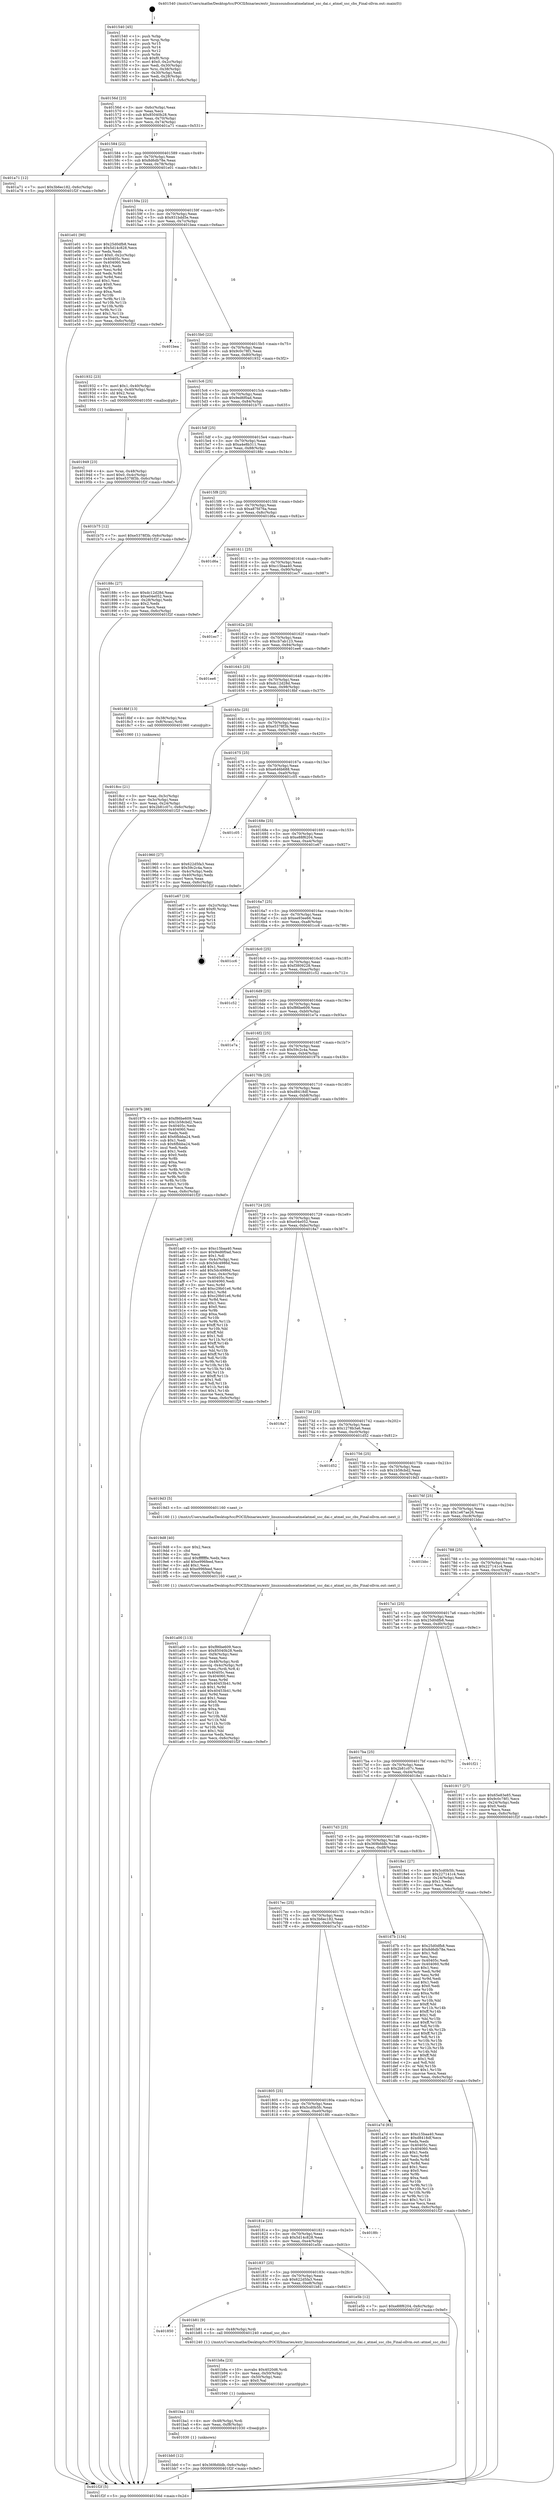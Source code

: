 digraph "0x401540" {
  label = "0x401540 (/mnt/c/Users/mathe/Desktop/tcc/POCII/binaries/extr_linuxsoundsocatmelatmel_ssc_dai.c_atmel_ssc_cbs_Final-ollvm.out::main(0))"
  labelloc = "t"
  node[shape=record]

  Entry [label="",width=0.3,height=0.3,shape=circle,fillcolor=black,style=filled]
  "0x40156d" [label="{
     0x40156d [23]\l
     | [instrs]\l
     &nbsp;&nbsp;0x40156d \<+3\>: mov -0x6c(%rbp),%eax\l
     &nbsp;&nbsp;0x401570 \<+2\>: mov %eax,%ecx\l
     &nbsp;&nbsp;0x401572 \<+6\>: sub $0x85040b28,%ecx\l
     &nbsp;&nbsp;0x401578 \<+3\>: mov %eax,-0x70(%rbp)\l
     &nbsp;&nbsp;0x40157b \<+3\>: mov %ecx,-0x74(%rbp)\l
     &nbsp;&nbsp;0x40157e \<+6\>: je 0000000000401a71 \<main+0x531\>\l
  }"]
  "0x401a71" [label="{
     0x401a71 [12]\l
     | [instrs]\l
     &nbsp;&nbsp;0x401a71 \<+7\>: movl $0x3b6ec182,-0x6c(%rbp)\l
     &nbsp;&nbsp;0x401a78 \<+5\>: jmp 0000000000401f2f \<main+0x9ef\>\l
  }"]
  "0x401584" [label="{
     0x401584 [22]\l
     | [instrs]\l
     &nbsp;&nbsp;0x401584 \<+5\>: jmp 0000000000401589 \<main+0x49\>\l
     &nbsp;&nbsp;0x401589 \<+3\>: mov -0x70(%rbp),%eax\l
     &nbsp;&nbsp;0x40158c \<+5\>: sub $0x8d6db78e,%eax\l
     &nbsp;&nbsp;0x401591 \<+3\>: mov %eax,-0x78(%rbp)\l
     &nbsp;&nbsp;0x401594 \<+6\>: je 0000000000401e01 \<main+0x8c1\>\l
  }"]
  Exit [label="",width=0.3,height=0.3,shape=circle,fillcolor=black,style=filled,peripheries=2]
  "0x401e01" [label="{
     0x401e01 [90]\l
     | [instrs]\l
     &nbsp;&nbsp;0x401e01 \<+5\>: mov $0x25d0dfb8,%eax\l
     &nbsp;&nbsp;0x401e06 \<+5\>: mov $0x5d14c828,%ecx\l
     &nbsp;&nbsp;0x401e0b \<+2\>: xor %edx,%edx\l
     &nbsp;&nbsp;0x401e0d \<+7\>: movl $0x0,-0x2c(%rbp)\l
     &nbsp;&nbsp;0x401e14 \<+7\>: mov 0x40405c,%esi\l
     &nbsp;&nbsp;0x401e1b \<+7\>: mov 0x404060,%edi\l
     &nbsp;&nbsp;0x401e22 \<+3\>: sub $0x1,%edx\l
     &nbsp;&nbsp;0x401e25 \<+3\>: mov %esi,%r8d\l
     &nbsp;&nbsp;0x401e28 \<+3\>: add %edx,%r8d\l
     &nbsp;&nbsp;0x401e2b \<+4\>: imul %r8d,%esi\l
     &nbsp;&nbsp;0x401e2f \<+3\>: and $0x1,%esi\l
     &nbsp;&nbsp;0x401e32 \<+3\>: cmp $0x0,%esi\l
     &nbsp;&nbsp;0x401e35 \<+4\>: sete %r9b\l
     &nbsp;&nbsp;0x401e39 \<+3\>: cmp $0xa,%edi\l
     &nbsp;&nbsp;0x401e3c \<+4\>: setl %r10b\l
     &nbsp;&nbsp;0x401e40 \<+3\>: mov %r9b,%r11b\l
     &nbsp;&nbsp;0x401e43 \<+3\>: and %r10b,%r11b\l
     &nbsp;&nbsp;0x401e46 \<+3\>: xor %r10b,%r9b\l
     &nbsp;&nbsp;0x401e49 \<+3\>: or %r9b,%r11b\l
     &nbsp;&nbsp;0x401e4c \<+4\>: test $0x1,%r11b\l
     &nbsp;&nbsp;0x401e50 \<+3\>: cmovne %ecx,%eax\l
     &nbsp;&nbsp;0x401e53 \<+3\>: mov %eax,-0x6c(%rbp)\l
     &nbsp;&nbsp;0x401e56 \<+5\>: jmp 0000000000401f2f \<main+0x9ef\>\l
  }"]
  "0x40159a" [label="{
     0x40159a [22]\l
     | [instrs]\l
     &nbsp;&nbsp;0x40159a \<+5\>: jmp 000000000040159f \<main+0x5f\>\l
     &nbsp;&nbsp;0x40159f \<+3\>: mov -0x70(%rbp),%eax\l
     &nbsp;&nbsp;0x4015a2 \<+5\>: sub $0x931bdd5e,%eax\l
     &nbsp;&nbsp;0x4015a7 \<+3\>: mov %eax,-0x7c(%rbp)\l
     &nbsp;&nbsp;0x4015aa \<+6\>: je 0000000000401bea \<main+0x6aa\>\l
  }"]
  "0x401bb0" [label="{
     0x401bb0 [12]\l
     | [instrs]\l
     &nbsp;&nbsp;0x401bb0 \<+7\>: movl $0x369bfddb,-0x6c(%rbp)\l
     &nbsp;&nbsp;0x401bb7 \<+5\>: jmp 0000000000401f2f \<main+0x9ef\>\l
  }"]
  "0x401bea" [label="{
     0x401bea\l
  }", style=dashed]
  "0x4015b0" [label="{
     0x4015b0 [22]\l
     | [instrs]\l
     &nbsp;&nbsp;0x4015b0 \<+5\>: jmp 00000000004015b5 \<main+0x75\>\l
     &nbsp;&nbsp;0x4015b5 \<+3\>: mov -0x70(%rbp),%eax\l
     &nbsp;&nbsp;0x4015b8 \<+5\>: sub $0x9c0c78f1,%eax\l
     &nbsp;&nbsp;0x4015bd \<+3\>: mov %eax,-0x80(%rbp)\l
     &nbsp;&nbsp;0x4015c0 \<+6\>: je 0000000000401932 \<main+0x3f2\>\l
  }"]
  "0x401ba1" [label="{
     0x401ba1 [15]\l
     | [instrs]\l
     &nbsp;&nbsp;0x401ba1 \<+4\>: mov -0x48(%rbp),%rdi\l
     &nbsp;&nbsp;0x401ba5 \<+6\>: mov %eax,-0xf8(%rbp)\l
     &nbsp;&nbsp;0x401bab \<+5\>: call 0000000000401030 \<free@plt\>\l
     | [calls]\l
     &nbsp;&nbsp;0x401030 \{1\} (unknown)\l
  }"]
  "0x401932" [label="{
     0x401932 [23]\l
     | [instrs]\l
     &nbsp;&nbsp;0x401932 \<+7\>: movl $0x1,-0x40(%rbp)\l
     &nbsp;&nbsp;0x401939 \<+4\>: movslq -0x40(%rbp),%rax\l
     &nbsp;&nbsp;0x40193d \<+4\>: shl $0x2,%rax\l
     &nbsp;&nbsp;0x401941 \<+3\>: mov %rax,%rdi\l
     &nbsp;&nbsp;0x401944 \<+5\>: call 0000000000401050 \<malloc@plt\>\l
     | [calls]\l
     &nbsp;&nbsp;0x401050 \{1\} (unknown)\l
  }"]
  "0x4015c6" [label="{
     0x4015c6 [25]\l
     | [instrs]\l
     &nbsp;&nbsp;0x4015c6 \<+5\>: jmp 00000000004015cb \<main+0x8b\>\l
     &nbsp;&nbsp;0x4015cb \<+3\>: mov -0x70(%rbp),%eax\l
     &nbsp;&nbsp;0x4015ce \<+5\>: sub $0x9ed6f0ad,%eax\l
     &nbsp;&nbsp;0x4015d3 \<+6\>: mov %eax,-0x84(%rbp)\l
     &nbsp;&nbsp;0x4015d9 \<+6\>: je 0000000000401b75 \<main+0x635\>\l
  }"]
  "0x401b8a" [label="{
     0x401b8a [23]\l
     | [instrs]\l
     &nbsp;&nbsp;0x401b8a \<+10\>: movabs $0x4020d6,%rdi\l
     &nbsp;&nbsp;0x401b94 \<+3\>: mov %eax,-0x50(%rbp)\l
     &nbsp;&nbsp;0x401b97 \<+3\>: mov -0x50(%rbp),%esi\l
     &nbsp;&nbsp;0x401b9a \<+2\>: mov $0x0,%al\l
     &nbsp;&nbsp;0x401b9c \<+5\>: call 0000000000401040 \<printf@plt\>\l
     | [calls]\l
     &nbsp;&nbsp;0x401040 \{1\} (unknown)\l
  }"]
  "0x401b75" [label="{
     0x401b75 [12]\l
     | [instrs]\l
     &nbsp;&nbsp;0x401b75 \<+7\>: movl $0xe5378f3b,-0x6c(%rbp)\l
     &nbsp;&nbsp;0x401b7c \<+5\>: jmp 0000000000401f2f \<main+0x9ef\>\l
  }"]
  "0x4015df" [label="{
     0x4015df [25]\l
     | [instrs]\l
     &nbsp;&nbsp;0x4015df \<+5\>: jmp 00000000004015e4 \<main+0xa4\>\l
     &nbsp;&nbsp;0x4015e4 \<+3\>: mov -0x70(%rbp),%eax\l
     &nbsp;&nbsp;0x4015e7 \<+5\>: sub $0xa4e8b311,%eax\l
     &nbsp;&nbsp;0x4015ec \<+6\>: mov %eax,-0x88(%rbp)\l
     &nbsp;&nbsp;0x4015f2 \<+6\>: je 000000000040188c \<main+0x34c\>\l
  }"]
  "0x401850" [label="{
     0x401850\l
  }", style=dashed]
  "0x40188c" [label="{
     0x40188c [27]\l
     | [instrs]\l
     &nbsp;&nbsp;0x40188c \<+5\>: mov $0xdc12d28d,%eax\l
     &nbsp;&nbsp;0x401891 \<+5\>: mov $0xe04e052,%ecx\l
     &nbsp;&nbsp;0x401896 \<+3\>: mov -0x28(%rbp),%edx\l
     &nbsp;&nbsp;0x401899 \<+3\>: cmp $0x2,%edx\l
     &nbsp;&nbsp;0x40189c \<+3\>: cmovne %ecx,%eax\l
     &nbsp;&nbsp;0x40189f \<+3\>: mov %eax,-0x6c(%rbp)\l
     &nbsp;&nbsp;0x4018a2 \<+5\>: jmp 0000000000401f2f \<main+0x9ef\>\l
  }"]
  "0x4015f8" [label="{
     0x4015f8 [25]\l
     | [instrs]\l
     &nbsp;&nbsp;0x4015f8 \<+5\>: jmp 00000000004015fd \<main+0xbd\>\l
     &nbsp;&nbsp;0x4015fd \<+3\>: mov -0x70(%rbp),%eax\l
     &nbsp;&nbsp;0x401600 \<+5\>: sub $0xa87fd76a,%eax\l
     &nbsp;&nbsp;0x401605 \<+6\>: mov %eax,-0x8c(%rbp)\l
     &nbsp;&nbsp;0x40160b \<+6\>: je 0000000000401d6a \<main+0x82a\>\l
  }"]
  "0x401f2f" [label="{
     0x401f2f [5]\l
     | [instrs]\l
     &nbsp;&nbsp;0x401f2f \<+5\>: jmp 000000000040156d \<main+0x2d\>\l
  }"]
  "0x401540" [label="{
     0x401540 [45]\l
     | [instrs]\l
     &nbsp;&nbsp;0x401540 \<+1\>: push %rbp\l
     &nbsp;&nbsp;0x401541 \<+3\>: mov %rsp,%rbp\l
     &nbsp;&nbsp;0x401544 \<+2\>: push %r15\l
     &nbsp;&nbsp;0x401546 \<+2\>: push %r14\l
     &nbsp;&nbsp;0x401548 \<+2\>: push %r12\l
     &nbsp;&nbsp;0x40154a \<+1\>: push %rbx\l
     &nbsp;&nbsp;0x40154b \<+7\>: sub $0xf0,%rsp\l
     &nbsp;&nbsp;0x401552 \<+7\>: movl $0x0,-0x2c(%rbp)\l
     &nbsp;&nbsp;0x401559 \<+3\>: mov %edi,-0x30(%rbp)\l
     &nbsp;&nbsp;0x40155c \<+4\>: mov %rsi,-0x38(%rbp)\l
     &nbsp;&nbsp;0x401560 \<+3\>: mov -0x30(%rbp),%edi\l
     &nbsp;&nbsp;0x401563 \<+3\>: mov %edi,-0x28(%rbp)\l
     &nbsp;&nbsp;0x401566 \<+7\>: movl $0xa4e8b311,-0x6c(%rbp)\l
  }"]
  "0x401b81" [label="{
     0x401b81 [9]\l
     | [instrs]\l
     &nbsp;&nbsp;0x401b81 \<+4\>: mov -0x48(%rbp),%rdi\l
     &nbsp;&nbsp;0x401b85 \<+5\>: call 0000000000401240 \<atmel_ssc_cbs\>\l
     | [calls]\l
     &nbsp;&nbsp;0x401240 \{1\} (/mnt/c/Users/mathe/Desktop/tcc/POCII/binaries/extr_linuxsoundsocatmelatmel_ssc_dai.c_atmel_ssc_cbs_Final-ollvm.out::atmel_ssc_cbs)\l
  }"]
  "0x401d6a" [label="{
     0x401d6a\l
  }", style=dashed]
  "0x401611" [label="{
     0x401611 [25]\l
     | [instrs]\l
     &nbsp;&nbsp;0x401611 \<+5\>: jmp 0000000000401616 \<main+0xd6\>\l
     &nbsp;&nbsp;0x401616 \<+3\>: mov -0x70(%rbp),%eax\l
     &nbsp;&nbsp;0x401619 \<+5\>: sub $0xc15baa40,%eax\l
     &nbsp;&nbsp;0x40161e \<+6\>: mov %eax,-0x90(%rbp)\l
     &nbsp;&nbsp;0x401624 \<+6\>: je 0000000000401ec7 \<main+0x987\>\l
  }"]
  "0x401837" [label="{
     0x401837 [25]\l
     | [instrs]\l
     &nbsp;&nbsp;0x401837 \<+5\>: jmp 000000000040183c \<main+0x2fc\>\l
     &nbsp;&nbsp;0x40183c \<+3\>: mov -0x70(%rbp),%eax\l
     &nbsp;&nbsp;0x40183f \<+5\>: sub $0x622d5fa3,%eax\l
     &nbsp;&nbsp;0x401844 \<+6\>: mov %eax,-0xe8(%rbp)\l
     &nbsp;&nbsp;0x40184a \<+6\>: je 0000000000401b81 \<main+0x641\>\l
  }"]
  "0x401ec7" [label="{
     0x401ec7\l
  }", style=dashed]
  "0x40162a" [label="{
     0x40162a [25]\l
     | [instrs]\l
     &nbsp;&nbsp;0x40162a \<+5\>: jmp 000000000040162f \<main+0xef\>\l
     &nbsp;&nbsp;0x40162f \<+3\>: mov -0x70(%rbp),%eax\l
     &nbsp;&nbsp;0x401632 \<+5\>: sub $0xcb7ab123,%eax\l
     &nbsp;&nbsp;0x401637 \<+6\>: mov %eax,-0x94(%rbp)\l
     &nbsp;&nbsp;0x40163d \<+6\>: je 0000000000401ee6 \<main+0x9a6\>\l
  }"]
  "0x401e5b" [label="{
     0x401e5b [12]\l
     | [instrs]\l
     &nbsp;&nbsp;0x401e5b \<+7\>: movl $0xe88f6204,-0x6c(%rbp)\l
     &nbsp;&nbsp;0x401e62 \<+5\>: jmp 0000000000401f2f \<main+0x9ef\>\l
  }"]
  "0x401ee6" [label="{
     0x401ee6\l
  }", style=dashed]
  "0x401643" [label="{
     0x401643 [25]\l
     | [instrs]\l
     &nbsp;&nbsp;0x401643 \<+5\>: jmp 0000000000401648 \<main+0x108\>\l
     &nbsp;&nbsp;0x401648 \<+3\>: mov -0x70(%rbp),%eax\l
     &nbsp;&nbsp;0x40164b \<+5\>: sub $0xdc12d28d,%eax\l
     &nbsp;&nbsp;0x401650 \<+6\>: mov %eax,-0x98(%rbp)\l
     &nbsp;&nbsp;0x401656 \<+6\>: je 00000000004018bf \<main+0x37f\>\l
  }"]
  "0x40181e" [label="{
     0x40181e [25]\l
     | [instrs]\l
     &nbsp;&nbsp;0x40181e \<+5\>: jmp 0000000000401823 \<main+0x2e3\>\l
     &nbsp;&nbsp;0x401823 \<+3\>: mov -0x70(%rbp),%eax\l
     &nbsp;&nbsp;0x401826 \<+5\>: sub $0x5d14c828,%eax\l
     &nbsp;&nbsp;0x40182b \<+6\>: mov %eax,-0xe4(%rbp)\l
     &nbsp;&nbsp;0x401831 \<+6\>: je 0000000000401e5b \<main+0x91b\>\l
  }"]
  "0x4018bf" [label="{
     0x4018bf [13]\l
     | [instrs]\l
     &nbsp;&nbsp;0x4018bf \<+4\>: mov -0x38(%rbp),%rax\l
     &nbsp;&nbsp;0x4018c3 \<+4\>: mov 0x8(%rax),%rdi\l
     &nbsp;&nbsp;0x4018c7 \<+5\>: call 0000000000401060 \<atoi@plt\>\l
     | [calls]\l
     &nbsp;&nbsp;0x401060 \{1\} (unknown)\l
  }"]
  "0x40165c" [label="{
     0x40165c [25]\l
     | [instrs]\l
     &nbsp;&nbsp;0x40165c \<+5\>: jmp 0000000000401661 \<main+0x121\>\l
     &nbsp;&nbsp;0x401661 \<+3\>: mov -0x70(%rbp),%eax\l
     &nbsp;&nbsp;0x401664 \<+5\>: sub $0xe5378f3b,%eax\l
     &nbsp;&nbsp;0x401669 \<+6\>: mov %eax,-0x9c(%rbp)\l
     &nbsp;&nbsp;0x40166f \<+6\>: je 0000000000401960 \<main+0x420\>\l
  }"]
  "0x4018cc" [label="{
     0x4018cc [21]\l
     | [instrs]\l
     &nbsp;&nbsp;0x4018cc \<+3\>: mov %eax,-0x3c(%rbp)\l
     &nbsp;&nbsp;0x4018cf \<+3\>: mov -0x3c(%rbp),%eax\l
     &nbsp;&nbsp;0x4018d2 \<+3\>: mov %eax,-0x24(%rbp)\l
     &nbsp;&nbsp;0x4018d5 \<+7\>: movl $0x2b81c07c,-0x6c(%rbp)\l
     &nbsp;&nbsp;0x4018dc \<+5\>: jmp 0000000000401f2f \<main+0x9ef\>\l
  }"]
  "0x4018fc" [label="{
     0x4018fc\l
  }", style=dashed]
  "0x401960" [label="{
     0x401960 [27]\l
     | [instrs]\l
     &nbsp;&nbsp;0x401960 \<+5\>: mov $0x622d5fa3,%eax\l
     &nbsp;&nbsp;0x401965 \<+5\>: mov $0x59c2c4a,%ecx\l
     &nbsp;&nbsp;0x40196a \<+3\>: mov -0x4c(%rbp),%edx\l
     &nbsp;&nbsp;0x40196d \<+3\>: cmp -0x40(%rbp),%edx\l
     &nbsp;&nbsp;0x401970 \<+3\>: cmovl %ecx,%eax\l
     &nbsp;&nbsp;0x401973 \<+3\>: mov %eax,-0x6c(%rbp)\l
     &nbsp;&nbsp;0x401976 \<+5\>: jmp 0000000000401f2f \<main+0x9ef\>\l
  }"]
  "0x401675" [label="{
     0x401675 [25]\l
     | [instrs]\l
     &nbsp;&nbsp;0x401675 \<+5\>: jmp 000000000040167a \<main+0x13a\>\l
     &nbsp;&nbsp;0x40167a \<+3\>: mov -0x70(%rbp),%eax\l
     &nbsp;&nbsp;0x40167d \<+5\>: sub $0xe646b688,%eax\l
     &nbsp;&nbsp;0x401682 \<+6\>: mov %eax,-0xa0(%rbp)\l
     &nbsp;&nbsp;0x401688 \<+6\>: je 0000000000401c05 \<main+0x6c5\>\l
  }"]
  "0x401805" [label="{
     0x401805 [25]\l
     | [instrs]\l
     &nbsp;&nbsp;0x401805 \<+5\>: jmp 000000000040180a \<main+0x2ca\>\l
     &nbsp;&nbsp;0x40180a \<+3\>: mov -0x70(%rbp),%eax\l
     &nbsp;&nbsp;0x40180d \<+5\>: sub $0x5cd0b5fc,%eax\l
     &nbsp;&nbsp;0x401812 \<+6\>: mov %eax,-0xe0(%rbp)\l
     &nbsp;&nbsp;0x401818 \<+6\>: je 00000000004018fc \<main+0x3bc\>\l
  }"]
  "0x401c05" [label="{
     0x401c05\l
  }", style=dashed]
  "0x40168e" [label="{
     0x40168e [25]\l
     | [instrs]\l
     &nbsp;&nbsp;0x40168e \<+5\>: jmp 0000000000401693 \<main+0x153\>\l
     &nbsp;&nbsp;0x401693 \<+3\>: mov -0x70(%rbp),%eax\l
     &nbsp;&nbsp;0x401696 \<+5\>: sub $0xe88f6204,%eax\l
     &nbsp;&nbsp;0x40169b \<+6\>: mov %eax,-0xa4(%rbp)\l
     &nbsp;&nbsp;0x4016a1 \<+6\>: je 0000000000401e67 \<main+0x927\>\l
  }"]
  "0x401a7d" [label="{
     0x401a7d [83]\l
     | [instrs]\l
     &nbsp;&nbsp;0x401a7d \<+5\>: mov $0xc15baa40,%eax\l
     &nbsp;&nbsp;0x401a82 \<+5\>: mov $0xd8418df,%ecx\l
     &nbsp;&nbsp;0x401a87 \<+2\>: xor %edx,%edx\l
     &nbsp;&nbsp;0x401a89 \<+7\>: mov 0x40405c,%esi\l
     &nbsp;&nbsp;0x401a90 \<+7\>: mov 0x404060,%edi\l
     &nbsp;&nbsp;0x401a97 \<+3\>: sub $0x1,%edx\l
     &nbsp;&nbsp;0x401a9a \<+3\>: mov %esi,%r8d\l
     &nbsp;&nbsp;0x401a9d \<+3\>: add %edx,%r8d\l
     &nbsp;&nbsp;0x401aa0 \<+4\>: imul %r8d,%esi\l
     &nbsp;&nbsp;0x401aa4 \<+3\>: and $0x1,%esi\l
     &nbsp;&nbsp;0x401aa7 \<+3\>: cmp $0x0,%esi\l
     &nbsp;&nbsp;0x401aaa \<+4\>: sete %r9b\l
     &nbsp;&nbsp;0x401aae \<+3\>: cmp $0xa,%edi\l
     &nbsp;&nbsp;0x401ab1 \<+4\>: setl %r10b\l
     &nbsp;&nbsp;0x401ab5 \<+3\>: mov %r9b,%r11b\l
     &nbsp;&nbsp;0x401ab8 \<+3\>: and %r10b,%r11b\l
     &nbsp;&nbsp;0x401abb \<+3\>: xor %r10b,%r9b\l
     &nbsp;&nbsp;0x401abe \<+3\>: or %r9b,%r11b\l
     &nbsp;&nbsp;0x401ac1 \<+4\>: test $0x1,%r11b\l
     &nbsp;&nbsp;0x401ac5 \<+3\>: cmovne %ecx,%eax\l
     &nbsp;&nbsp;0x401ac8 \<+3\>: mov %eax,-0x6c(%rbp)\l
     &nbsp;&nbsp;0x401acb \<+5\>: jmp 0000000000401f2f \<main+0x9ef\>\l
  }"]
  "0x401e67" [label="{
     0x401e67 [19]\l
     | [instrs]\l
     &nbsp;&nbsp;0x401e67 \<+3\>: mov -0x2c(%rbp),%eax\l
     &nbsp;&nbsp;0x401e6a \<+7\>: add $0xf0,%rsp\l
     &nbsp;&nbsp;0x401e71 \<+1\>: pop %rbx\l
     &nbsp;&nbsp;0x401e72 \<+2\>: pop %r12\l
     &nbsp;&nbsp;0x401e74 \<+2\>: pop %r14\l
     &nbsp;&nbsp;0x401e76 \<+2\>: pop %r15\l
     &nbsp;&nbsp;0x401e78 \<+1\>: pop %rbp\l
     &nbsp;&nbsp;0x401e79 \<+1\>: ret\l
  }"]
  "0x4016a7" [label="{
     0x4016a7 [25]\l
     | [instrs]\l
     &nbsp;&nbsp;0x4016a7 \<+5\>: jmp 00000000004016ac \<main+0x16c\>\l
     &nbsp;&nbsp;0x4016ac \<+3\>: mov -0x70(%rbp),%eax\l
     &nbsp;&nbsp;0x4016af \<+5\>: sub $0xee93ee66,%eax\l
     &nbsp;&nbsp;0x4016b4 \<+6\>: mov %eax,-0xa8(%rbp)\l
     &nbsp;&nbsp;0x4016ba \<+6\>: je 0000000000401cc6 \<main+0x786\>\l
  }"]
  "0x4017ec" [label="{
     0x4017ec [25]\l
     | [instrs]\l
     &nbsp;&nbsp;0x4017ec \<+5\>: jmp 00000000004017f1 \<main+0x2b1\>\l
     &nbsp;&nbsp;0x4017f1 \<+3\>: mov -0x70(%rbp),%eax\l
     &nbsp;&nbsp;0x4017f4 \<+5\>: sub $0x3b6ec182,%eax\l
     &nbsp;&nbsp;0x4017f9 \<+6\>: mov %eax,-0xdc(%rbp)\l
     &nbsp;&nbsp;0x4017ff \<+6\>: je 0000000000401a7d \<main+0x53d\>\l
  }"]
  "0x401cc6" [label="{
     0x401cc6\l
  }", style=dashed]
  "0x4016c0" [label="{
     0x4016c0 [25]\l
     | [instrs]\l
     &nbsp;&nbsp;0x4016c0 \<+5\>: jmp 00000000004016c5 \<main+0x185\>\l
     &nbsp;&nbsp;0x4016c5 \<+3\>: mov -0x70(%rbp),%eax\l
     &nbsp;&nbsp;0x4016c8 \<+5\>: sub $0xf3809228,%eax\l
     &nbsp;&nbsp;0x4016cd \<+6\>: mov %eax,-0xac(%rbp)\l
     &nbsp;&nbsp;0x4016d3 \<+6\>: je 0000000000401c52 \<main+0x712\>\l
  }"]
  "0x401d7b" [label="{
     0x401d7b [134]\l
     | [instrs]\l
     &nbsp;&nbsp;0x401d7b \<+5\>: mov $0x25d0dfb8,%eax\l
     &nbsp;&nbsp;0x401d80 \<+5\>: mov $0x8d6db78e,%ecx\l
     &nbsp;&nbsp;0x401d85 \<+2\>: mov $0x1,%dl\l
     &nbsp;&nbsp;0x401d87 \<+2\>: xor %esi,%esi\l
     &nbsp;&nbsp;0x401d89 \<+7\>: mov 0x40405c,%edi\l
     &nbsp;&nbsp;0x401d90 \<+8\>: mov 0x404060,%r8d\l
     &nbsp;&nbsp;0x401d98 \<+3\>: sub $0x1,%esi\l
     &nbsp;&nbsp;0x401d9b \<+3\>: mov %edi,%r9d\l
     &nbsp;&nbsp;0x401d9e \<+3\>: add %esi,%r9d\l
     &nbsp;&nbsp;0x401da1 \<+4\>: imul %r9d,%edi\l
     &nbsp;&nbsp;0x401da5 \<+3\>: and $0x1,%edi\l
     &nbsp;&nbsp;0x401da8 \<+3\>: cmp $0x0,%edi\l
     &nbsp;&nbsp;0x401dab \<+4\>: sete %r10b\l
     &nbsp;&nbsp;0x401daf \<+4\>: cmp $0xa,%r8d\l
     &nbsp;&nbsp;0x401db3 \<+4\>: setl %r11b\l
     &nbsp;&nbsp;0x401db7 \<+3\>: mov %r10b,%bl\l
     &nbsp;&nbsp;0x401dba \<+3\>: xor $0xff,%bl\l
     &nbsp;&nbsp;0x401dbd \<+3\>: mov %r11b,%r14b\l
     &nbsp;&nbsp;0x401dc0 \<+4\>: xor $0xff,%r14b\l
     &nbsp;&nbsp;0x401dc4 \<+3\>: xor $0x1,%dl\l
     &nbsp;&nbsp;0x401dc7 \<+3\>: mov %bl,%r15b\l
     &nbsp;&nbsp;0x401dca \<+4\>: and $0xff,%r15b\l
     &nbsp;&nbsp;0x401dce \<+3\>: and %dl,%r10b\l
     &nbsp;&nbsp;0x401dd1 \<+3\>: mov %r14b,%r12b\l
     &nbsp;&nbsp;0x401dd4 \<+4\>: and $0xff,%r12b\l
     &nbsp;&nbsp;0x401dd8 \<+3\>: and %dl,%r11b\l
     &nbsp;&nbsp;0x401ddb \<+3\>: or %r10b,%r15b\l
     &nbsp;&nbsp;0x401dde \<+3\>: or %r11b,%r12b\l
     &nbsp;&nbsp;0x401de1 \<+3\>: xor %r12b,%r15b\l
     &nbsp;&nbsp;0x401de4 \<+3\>: or %r14b,%bl\l
     &nbsp;&nbsp;0x401de7 \<+3\>: xor $0xff,%bl\l
     &nbsp;&nbsp;0x401dea \<+3\>: or $0x1,%dl\l
     &nbsp;&nbsp;0x401ded \<+2\>: and %dl,%bl\l
     &nbsp;&nbsp;0x401def \<+3\>: or %bl,%r15b\l
     &nbsp;&nbsp;0x401df2 \<+4\>: test $0x1,%r15b\l
     &nbsp;&nbsp;0x401df6 \<+3\>: cmovne %ecx,%eax\l
     &nbsp;&nbsp;0x401df9 \<+3\>: mov %eax,-0x6c(%rbp)\l
     &nbsp;&nbsp;0x401dfc \<+5\>: jmp 0000000000401f2f \<main+0x9ef\>\l
  }"]
  "0x401c52" [label="{
     0x401c52\l
  }", style=dashed]
  "0x4016d9" [label="{
     0x4016d9 [25]\l
     | [instrs]\l
     &nbsp;&nbsp;0x4016d9 \<+5\>: jmp 00000000004016de \<main+0x19e\>\l
     &nbsp;&nbsp;0x4016de \<+3\>: mov -0x70(%rbp),%eax\l
     &nbsp;&nbsp;0x4016e1 \<+5\>: sub $0xf86be609,%eax\l
     &nbsp;&nbsp;0x4016e6 \<+6\>: mov %eax,-0xb0(%rbp)\l
     &nbsp;&nbsp;0x4016ec \<+6\>: je 0000000000401e7a \<main+0x93a\>\l
  }"]
  "0x401a00" [label="{
     0x401a00 [113]\l
     | [instrs]\l
     &nbsp;&nbsp;0x401a00 \<+5\>: mov $0xf86be609,%ecx\l
     &nbsp;&nbsp;0x401a05 \<+5\>: mov $0x85040b28,%edx\l
     &nbsp;&nbsp;0x401a0a \<+6\>: mov -0xf4(%rbp),%esi\l
     &nbsp;&nbsp;0x401a10 \<+3\>: imul %eax,%esi\l
     &nbsp;&nbsp;0x401a13 \<+4\>: mov -0x48(%rbp),%rdi\l
     &nbsp;&nbsp;0x401a17 \<+4\>: movslq -0x4c(%rbp),%r8\l
     &nbsp;&nbsp;0x401a1b \<+4\>: mov %esi,(%rdi,%r8,4)\l
     &nbsp;&nbsp;0x401a1f \<+7\>: mov 0x40405c,%eax\l
     &nbsp;&nbsp;0x401a26 \<+7\>: mov 0x404060,%esi\l
     &nbsp;&nbsp;0x401a2d \<+3\>: mov %eax,%r9d\l
     &nbsp;&nbsp;0x401a30 \<+7\>: sub $0x40453b41,%r9d\l
     &nbsp;&nbsp;0x401a37 \<+4\>: sub $0x1,%r9d\l
     &nbsp;&nbsp;0x401a3b \<+7\>: add $0x40453b41,%r9d\l
     &nbsp;&nbsp;0x401a42 \<+4\>: imul %r9d,%eax\l
     &nbsp;&nbsp;0x401a46 \<+3\>: and $0x1,%eax\l
     &nbsp;&nbsp;0x401a49 \<+3\>: cmp $0x0,%eax\l
     &nbsp;&nbsp;0x401a4c \<+4\>: sete %r10b\l
     &nbsp;&nbsp;0x401a50 \<+3\>: cmp $0xa,%esi\l
     &nbsp;&nbsp;0x401a53 \<+4\>: setl %r11b\l
     &nbsp;&nbsp;0x401a57 \<+3\>: mov %r10b,%bl\l
     &nbsp;&nbsp;0x401a5a \<+3\>: and %r11b,%bl\l
     &nbsp;&nbsp;0x401a5d \<+3\>: xor %r11b,%r10b\l
     &nbsp;&nbsp;0x401a60 \<+3\>: or %r10b,%bl\l
     &nbsp;&nbsp;0x401a63 \<+3\>: test $0x1,%bl\l
     &nbsp;&nbsp;0x401a66 \<+3\>: cmovne %edx,%ecx\l
     &nbsp;&nbsp;0x401a69 \<+3\>: mov %ecx,-0x6c(%rbp)\l
     &nbsp;&nbsp;0x401a6c \<+5\>: jmp 0000000000401f2f \<main+0x9ef\>\l
  }"]
  "0x401e7a" [label="{
     0x401e7a\l
  }", style=dashed]
  "0x4016f2" [label="{
     0x4016f2 [25]\l
     | [instrs]\l
     &nbsp;&nbsp;0x4016f2 \<+5\>: jmp 00000000004016f7 \<main+0x1b7\>\l
     &nbsp;&nbsp;0x4016f7 \<+3\>: mov -0x70(%rbp),%eax\l
     &nbsp;&nbsp;0x4016fa \<+5\>: sub $0x59c2c4a,%eax\l
     &nbsp;&nbsp;0x4016ff \<+6\>: mov %eax,-0xb4(%rbp)\l
     &nbsp;&nbsp;0x401705 \<+6\>: je 000000000040197b \<main+0x43b\>\l
  }"]
  "0x4019d8" [label="{
     0x4019d8 [40]\l
     | [instrs]\l
     &nbsp;&nbsp;0x4019d8 \<+5\>: mov $0x2,%ecx\l
     &nbsp;&nbsp;0x4019dd \<+1\>: cltd\l
     &nbsp;&nbsp;0x4019de \<+2\>: idiv %ecx\l
     &nbsp;&nbsp;0x4019e0 \<+6\>: imul $0xfffffffe,%edx,%ecx\l
     &nbsp;&nbsp;0x4019e6 \<+6\>: add $0xe996feed,%ecx\l
     &nbsp;&nbsp;0x4019ec \<+3\>: add $0x1,%ecx\l
     &nbsp;&nbsp;0x4019ef \<+6\>: sub $0xe996feed,%ecx\l
     &nbsp;&nbsp;0x4019f5 \<+6\>: mov %ecx,-0xf4(%rbp)\l
     &nbsp;&nbsp;0x4019fb \<+5\>: call 0000000000401160 \<next_i\>\l
     | [calls]\l
     &nbsp;&nbsp;0x401160 \{1\} (/mnt/c/Users/mathe/Desktop/tcc/POCII/binaries/extr_linuxsoundsocatmelatmel_ssc_dai.c_atmel_ssc_cbs_Final-ollvm.out::next_i)\l
  }"]
  "0x40197b" [label="{
     0x40197b [88]\l
     | [instrs]\l
     &nbsp;&nbsp;0x40197b \<+5\>: mov $0xf86be609,%eax\l
     &nbsp;&nbsp;0x401980 \<+5\>: mov $0x1b58cbd2,%ecx\l
     &nbsp;&nbsp;0x401985 \<+7\>: mov 0x40405c,%edx\l
     &nbsp;&nbsp;0x40198c \<+7\>: mov 0x404060,%esi\l
     &nbsp;&nbsp;0x401993 \<+2\>: mov %edx,%edi\l
     &nbsp;&nbsp;0x401995 \<+6\>: add $0x6fbbba24,%edi\l
     &nbsp;&nbsp;0x40199b \<+3\>: sub $0x1,%edi\l
     &nbsp;&nbsp;0x40199e \<+6\>: sub $0x6fbbba24,%edi\l
     &nbsp;&nbsp;0x4019a4 \<+3\>: imul %edi,%edx\l
     &nbsp;&nbsp;0x4019a7 \<+3\>: and $0x1,%edx\l
     &nbsp;&nbsp;0x4019aa \<+3\>: cmp $0x0,%edx\l
     &nbsp;&nbsp;0x4019ad \<+4\>: sete %r8b\l
     &nbsp;&nbsp;0x4019b1 \<+3\>: cmp $0xa,%esi\l
     &nbsp;&nbsp;0x4019b4 \<+4\>: setl %r9b\l
     &nbsp;&nbsp;0x4019b8 \<+3\>: mov %r8b,%r10b\l
     &nbsp;&nbsp;0x4019bb \<+3\>: and %r9b,%r10b\l
     &nbsp;&nbsp;0x4019be \<+3\>: xor %r9b,%r8b\l
     &nbsp;&nbsp;0x4019c1 \<+3\>: or %r8b,%r10b\l
     &nbsp;&nbsp;0x4019c4 \<+4\>: test $0x1,%r10b\l
     &nbsp;&nbsp;0x4019c8 \<+3\>: cmovne %ecx,%eax\l
     &nbsp;&nbsp;0x4019cb \<+3\>: mov %eax,-0x6c(%rbp)\l
     &nbsp;&nbsp;0x4019ce \<+5\>: jmp 0000000000401f2f \<main+0x9ef\>\l
  }"]
  "0x40170b" [label="{
     0x40170b [25]\l
     | [instrs]\l
     &nbsp;&nbsp;0x40170b \<+5\>: jmp 0000000000401710 \<main+0x1d0\>\l
     &nbsp;&nbsp;0x401710 \<+3\>: mov -0x70(%rbp),%eax\l
     &nbsp;&nbsp;0x401713 \<+5\>: sub $0xd8418df,%eax\l
     &nbsp;&nbsp;0x401718 \<+6\>: mov %eax,-0xb8(%rbp)\l
     &nbsp;&nbsp;0x40171e \<+6\>: je 0000000000401ad0 \<main+0x590\>\l
  }"]
  "0x401949" [label="{
     0x401949 [23]\l
     | [instrs]\l
     &nbsp;&nbsp;0x401949 \<+4\>: mov %rax,-0x48(%rbp)\l
     &nbsp;&nbsp;0x40194d \<+7\>: movl $0x0,-0x4c(%rbp)\l
     &nbsp;&nbsp;0x401954 \<+7\>: movl $0xe5378f3b,-0x6c(%rbp)\l
     &nbsp;&nbsp;0x40195b \<+5\>: jmp 0000000000401f2f \<main+0x9ef\>\l
  }"]
  "0x401ad0" [label="{
     0x401ad0 [165]\l
     | [instrs]\l
     &nbsp;&nbsp;0x401ad0 \<+5\>: mov $0xc15baa40,%eax\l
     &nbsp;&nbsp;0x401ad5 \<+5\>: mov $0x9ed6f0ad,%ecx\l
     &nbsp;&nbsp;0x401ada \<+2\>: mov $0x1,%dl\l
     &nbsp;&nbsp;0x401adc \<+3\>: mov -0x4c(%rbp),%esi\l
     &nbsp;&nbsp;0x401adf \<+6\>: sub $0x5dc4986d,%esi\l
     &nbsp;&nbsp;0x401ae5 \<+3\>: add $0x1,%esi\l
     &nbsp;&nbsp;0x401ae8 \<+6\>: add $0x5dc4986d,%esi\l
     &nbsp;&nbsp;0x401aee \<+3\>: mov %esi,-0x4c(%rbp)\l
     &nbsp;&nbsp;0x401af1 \<+7\>: mov 0x40405c,%esi\l
     &nbsp;&nbsp;0x401af8 \<+7\>: mov 0x404060,%edi\l
     &nbsp;&nbsp;0x401aff \<+3\>: mov %esi,%r8d\l
     &nbsp;&nbsp;0x401b02 \<+7\>: add $0xc29b01e6,%r8d\l
     &nbsp;&nbsp;0x401b09 \<+4\>: sub $0x1,%r8d\l
     &nbsp;&nbsp;0x401b0d \<+7\>: sub $0xc29b01e6,%r8d\l
     &nbsp;&nbsp;0x401b14 \<+4\>: imul %r8d,%esi\l
     &nbsp;&nbsp;0x401b18 \<+3\>: and $0x1,%esi\l
     &nbsp;&nbsp;0x401b1b \<+3\>: cmp $0x0,%esi\l
     &nbsp;&nbsp;0x401b1e \<+4\>: sete %r9b\l
     &nbsp;&nbsp;0x401b22 \<+3\>: cmp $0xa,%edi\l
     &nbsp;&nbsp;0x401b25 \<+4\>: setl %r10b\l
     &nbsp;&nbsp;0x401b29 \<+3\>: mov %r9b,%r11b\l
     &nbsp;&nbsp;0x401b2c \<+4\>: xor $0xff,%r11b\l
     &nbsp;&nbsp;0x401b30 \<+3\>: mov %r10b,%bl\l
     &nbsp;&nbsp;0x401b33 \<+3\>: xor $0xff,%bl\l
     &nbsp;&nbsp;0x401b36 \<+3\>: xor $0x1,%dl\l
     &nbsp;&nbsp;0x401b39 \<+3\>: mov %r11b,%r14b\l
     &nbsp;&nbsp;0x401b3c \<+4\>: and $0xff,%r14b\l
     &nbsp;&nbsp;0x401b40 \<+3\>: and %dl,%r9b\l
     &nbsp;&nbsp;0x401b43 \<+3\>: mov %bl,%r15b\l
     &nbsp;&nbsp;0x401b46 \<+4\>: and $0xff,%r15b\l
     &nbsp;&nbsp;0x401b4a \<+3\>: and %dl,%r10b\l
     &nbsp;&nbsp;0x401b4d \<+3\>: or %r9b,%r14b\l
     &nbsp;&nbsp;0x401b50 \<+3\>: or %r10b,%r15b\l
     &nbsp;&nbsp;0x401b53 \<+3\>: xor %r15b,%r14b\l
     &nbsp;&nbsp;0x401b56 \<+3\>: or %bl,%r11b\l
     &nbsp;&nbsp;0x401b59 \<+4\>: xor $0xff,%r11b\l
     &nbsp;&nbsp;0x401b5d \<+3\>: or $0x1,%dl\l
     &nbsp;&nbsp;0x401b60 \<+3\>: and %dl,%r11b\l
     &nbsp;&nbsp;0x401b63 \<+3\>: or %r11b,%r14b\l
     &nbsp;&nbsp;0x401b66 \<+4\>: test $0x1,%r14b\l
     &nbsp;&nbsp;0x401b6a \<+3\>: cmovne %ecx,%eax\l
     &nbsp;&nbsp;0x401b6d \<+3\>: mov %eax,-0x6c(%rbp)\l
     &nbsp;&nbsp;0x401b70 \<+5\>: jmp 0000000000401f2f \<main+0x9ef\>\l
  }"]
  "0x401724" [label="{
     0x401724 [25]\l
     | [instrs]\l
     &nbsp;&nbsp;0x401724 \<+5\>: jmp 0000000000401729 \<main+0x1e9\>\l
     &nbsp;&nbsp;0x401729 \<+3\>: mov -0x70(%rbp),%eax\l
     &nbsp;&nbsp;0x40172c \<+5\>: sub $0xe04e052,%eax\l
     &nbsp;&nbsp;0x401731 \<+6\>: mov %eax,-0xbc(%rbp)\l
     &nbsp;&nbsp;0x401737 \<+6\>: je 00000000004018a7 \<main+0x367\>\l
  }"]
  "0x4017d3" [label="{
     0x4017d3 [25]\l
     | [instrs]\l
     &nbsp;&nbsp;0x4017d3 \<+5\>: jmp 00000000004017d8 \<main+0x298\>\l
     &nbsp;&nbsp;0x4017d8 \<+3\>: mov -0x70(%rbp),%eax\l
     &nbsp;&nbsp;0x4017db \<+5\>: sub $0x369bfddb,%eax\l
     &nbsp;&nbsp;0x4017e0 \<+6\>: mov %eax,-0xd8(%rbp)\l
     &nbsp;&nbsp;0x4017e6 \<+6\>: je 0000000000401d7b \<main+0x83b\>\l
  }"]
  "0x4018a7" [label="{
     0x4018a7\l
  }", style=dashed]
  "0x40173d" [label="{
     0x40173d [25]\l
     | [instrs]\l
     &nbsp;&nbsp;0x40173d \<+5\>: jmp 0000000000401742 \<main+0x202\>\l
     &nbsp;&nbsp;0x401742 \<+3\>: mov -0x70(%rbp),%eax\l
     &nbsp;&nbsp;0x401745 \<+5\>: sub $0x1278b3a6,%eax\l
     &nbsp;&nbsp;0x40174a \<+6\>: mov %eax,-0xc0(%rbp)\l
     &nbsp;&nbsp;0x401750 \<+6\>: je 0000000000401d52 \<main+0x812\>\l
  }"]
  "0x4018e1" [label="{
     0x4018e1 [27]\l
     | [instrs]\l
     &nbsp;&nbsp;0x4018e1 \<+5\>: mov $0x5cd0b5fc,%eax\l
     &nbsp;&nbsp;0x4018e6 \<+5\>: mov $0x227141c4,%ecx\l
     &nbsp;&nbsp;0x4018eb \<+3\>: mov -0x24(%rbp),%edx\l
     &nbsp;&nbsp;0x4018ee \<+3\>: cmp $0x1,%edx\l
     &nbsp;&nbsp;0x4018f1 \<+3\>: cmovl %ecx,%eax\l
     &nbsp;&nbsp;0x4018f4 \<+3\>: mov %eax,-0x6c(%rbp)\l
     &nbsp;&nbsp;0x4018f7 \<+5\>: jmp 0000000000401f2f \<main+0x9ef\>\l
  }"]
  "0x401d52" [label="{
     0x401d52\l
  }", style=dashed]
  "0x401756" [label="{
     0x401756 [25]\l
     | [instrs]\l
     &nbsp;&nbsp;0x401756 \<+5\>: jmp 000000000040175b \<main+0x21b\>\l
     &nbsp;&nbsp;0x40175b \<+3\>: mov -0x70(%rbp),%eax\l
     &nbsp;&nbsp;0x40175e \<+5\>: sub $0x1b58cbd2,%eax\l
     &nbsp;&nbsp;0x401763 \<+6\>: mov %eax,-0xc4(%rbp)\l
     &nbsp;&nbsp;0x401769 \<+6\>: je 00000000004019d3 \<main+0x493\>\l
  }"]
  "0x4017ba" [label="{
     0x4017ba [25]\l
     | [instrs]\l
     &nbsp;&nbsp;0x4017ba \<+5\>: jmp 00000000004017bf \<main+0x27f\>\l
     &nbsp;&nbsp;0x4017bf \<+3\>: mov -0x70(%rbp),%eax\l
     &nbsp;&nbsp;0x4017c2 \<+5\>: sub $0x2b81c07c,%eax\l
     &nbsp;&nbsp;0x4017c7 \<+6\>: mov %eax,-0xd4(%rbp)\l
     &nbsp;&nbsp;0x4017cd \<+6\>: je 00000000004018e1 \<main+0x3a1\>\l
  }"]
  "0x4019d3" [label="{
     0x4019d3 [5]\l
     | [instrs]\l
     &nbsp;&nbsp;0x4019d3 \<+5\>: call 0000000000401160 \<next_i\>\l
     | [calls]\l
     &nbsp;&nbsp;0x401160 \{1\} (/mnt/c/Users/mathe/Desktop/tcc/POCII/binaries/extr_linuxsoundsocatmelatmel_ssc_dai.c_atmel_ssc_cbs_Final-ollvm.out::next_i)\l
  }"]
  "0x40176f" [label="{
     0x40176f [25]\l
     | [instrs]\l
     &nbsp;&nbsp;0x40176f \<+5\>: jmp 0000000000401774 \<main+0x234\>\l
     &nbsp;&nbsp;0x401774 \<+3\>: mov -0x70(%rbp),%eax\l
     &nbsp;&nbsp;0x401777 \<+5\>: sub $0x1e67ae26,%eax\l
     &nbsp;&nbsp;0x40177c \<+6\>: mov %eax,-0xc8(%rbp)\l
     &nbsp;&nbsp;0x401782 \<+6\>: je 0000000000401bbc \<main+0x67c\>\l
  }"]
  "0x401f21" [label="{
     0x401f21\l
  }", style=dashed]
  "0x401bbc" [label="{
     0x401bbc\l
  }", style=dashed]
  "0x401788" [label="{
     0x401788 [25]\l
     | [instrs]\l
     &nbsp;&nbsp;0x401788 \<+5\>: jmp 000000000040178d \<main+0x24d\>\l
     &nbsp;&nbsp;0x40178d \<+3\>: mov -0x70(%rbp),%eax\l
     &nbsp;&nbsp;0x401790 \<+5\>: sub $0x227141c4,%eax\l
     &nbsp;&nbsp;0x401795 \<+6\>: mov %eax,-0xcc(%rbp)\l
     &nbsp;&nbsp;0x40179b \<+6\>: je 0000000000401917 \<main+0x3d7\>\l
  }"]
  "0x4017a1" [label="{
     0x4017a1 [25]\l
     | [instrs]\l
     &nbsp;&nbsp;0x4017a1 \<+5\>: jmp 00000000004017a6 \<main+0x266\>\l
     &nbsp;&nbsp;0x4017a6 \<+3\>: mov -0x70(%rbp),%eax\l
     &nbsp;&nbsp;0x4017a9 \<+5\>: sub $0x25d0dfb8,%eax\l
     &nbsp;&nbsp;0x4017ae \<+6\>: mov %eax,-0xd0(%rbp)\l
     &nbsp;&nbsp;0x4017b4 \<+6\>: je 0000000000401f21 \<main+0x9e1\>\l
  }"]
  "0x401917" [label="{
     0x401917 [27]\l
     | [instrs]\l
     &nbsp;&nbsp;0x401917 \<+5\>: mov $0x65e83e85,%eax\l
     &nbsp;&nbsp;0x40191c \<+5\>: mov $0x9c0c78f1,%ecx\l
     &nbsp;&nbsp;0x401921 \<+3\>: mov -0x24(%rbp),%edx\l
     &nbsp;&nbsp;0x401924 \<+3\>: cmp $0x0,%edx\l
     &nbsp;&nbsp;0x401927 \<+3\>: cmove %ecx,%eax\l
     &nbsp;&nbsp;0x40192a \<+3\>: mov %eax,-0x6c(%rbp)\l
     &nbsp;&nbsp;0x40192d \<+5\>: jmp 0000000000401f2f \<main+0x9ef\>\l
  }"]
  Entry -> "0x401540" [label=" 1"]
  "0x40156d" -> "0x401a71" [label=" 1"]
  "0x40156d" -> "0x401584" [label=" 17"]
  "0x401e67" -> Exit [label=" 1"]
  "0x401584" -> "0x401e01" [label=" 1"]
  "0x401584" -> "0x40159a" [label=" 16"]
  "0x401e5b" -> "0x401f2f" [label=" 1"]
  "0x40159a" -> "0x401bea" [label=" 0"]
  "0x40159a" -> "0x4015b0" [label=" 16"]
  "0x401e01" -> "0x401f2f" [label=" 1"]
  "0x4015b0" -> "0x401932" [label=" 1"]
  "0x4015b0" -> "0x4015c6" [label=" 15"]
  "0x401d7b" -> "0x401f2f" [label=" 1"]
  "0x4015c6" -> "0x401b75" [label=" 1"]
  "0x4015c6" -> "0x4015df" [label=" 14"]
  "0x401bb0" -> "0x401f2f" [label=" 1"]
  "0x4015df" -> "0x40188c" [label=" 1"]
  "0x4015df" -> "0x4015f8" [label=" 13"]
  "0x40188c" -> "0x401f2f" [label=" 1"]
  "0x401540" -> "0x40156d" [label=" 1"]
  "0x401f2f" -> "0x40156d" [label=" 17"]
  "0x401ba1" -> "0x401bb0" [label=" 1"]
  "0x4015f8" -> "0x401d6a" [label=" 0"]
  "0x4015f8" -> "0x401611" [label=" 13"]
  "0x401b8a" -> "0x401ba1" [label=" 1"]
  "0x401611" -> "0x401ec7" [label=" 0"]
  "0x401611" -> "0x40162a" [label=" 13"]
  "0x401837" -> "0x401850" [label=" 0"]
  "0x40162a" -> "0x401ee6" [label=" 0"]
  "0x40162a" -> "0x401643" [label=" 13"]
  "0x401837" -> "0x401b81" [label=" 1"]
  "0x401643" -> "0x4018bf" [label=" 1"]
  "0x401643" -> "0x40165c" [label=" 12"]
  "0x4018bf" -> "0x4018cc" [label=" 1"]
  "0x4018cc" -> "0x401f2f" [label=" 1"]
  "0x40181e" -> "0x401837" [label=" 1"]
  "0x40165c" -> "0x401960" [label=" 2"]
  "0x40165c" -> "0x401675" [label=" 10"]
  "0x40181e" -> "0x401e5b" [label=" 1"]
  "0x401675" -> "0x401c05" [label=" 0"]
  "0x401675" -> "0x40168e" [label=" 10"]
  "0x401805" -> "0x40181e" [label=" 2"]
  "0x40168e" -> "0x401e67" [label=" 1"]
  "0x40168e" -> "0x4016a7" [label=" 9"]
  "0x401805" -> "0x4018fc" [label=" 0"]
  "0x4016a7" -> "0x401cc6" [label=" 0"]
  "0x4016a7" -> "0x4016c0" [label=" 9"]
  "0x401b75" -> "0x401f2f" [label=" 1"]
  "0x4016c0" -> "0x401c52" [label=" 0"]
  "0x4016c0" -> "0x4016d9" [label=" 9"]
  "0x401ad0" -> "0x401f2f" [label=" 1"]
  "0x4016d9" -> "0x401e7a" [label=" 0"]
  "0x4016d9" -> "0x4016f2" [label=" 9"]
  "0x4017ec" -> "0x401805" [label=" 2"]
  "0x4016f2" -> "0x40197b" [label=" 1"]
  "0x4016f2" -> "0x40170b" [label=" 8"]
  "0x4017ec" -> "0x401a7d" [label=" 1"]
  "0x40170b" -> "0x401ad0" [label=" 1"]
  "0x40170b" -> "0x401724" [label=" 7"]
  "0x401b81" -> "0x401b8a" [label=" 1"]
  "0x401724" -> "0x4018a7" [label=" 0"]
  "0x401724" -> "0x40173d" [label=" 7"]
  "0x4017d3" -> "0x4017ec" [label=" 3"]
  "0x40173d" -> "0x401d52" [label=" 0"]
  "0x40173d" -> "0x401756" [label=" 7"]
  "0x4017d3" -> "0x401d7b" [label=" 1"]
  "0x401756" -> "0x4019d3" [label=" 1"]
  "0x401756" -> "0x40176f" [label=" 6"]
  "0x401a71" -> "0x401f2f" [label=" 1"]
  "0x40176f" -> "0x401bbc" [label=" 0"]
  "0x40176f" -> "0x401788" [label=" 6"]
  "0x401a00" -> "0x401f2f" [label=" 1"]
  "0x401788" -> "0x401917" [label=" 1"]
  "0x401788" -> "0x4017a1" [label=" 5"]
  "0x4019d8" -> "0x401a00" [label=" 1"]
  "0x4017a1" -> "0x401f21" [label=" 0"]
  "0x4017a1" -> "0x4017ba" [label=" 5"]
  "0x401a7d" -> "0x401f2f" [label=" 1"]
  "0x4017ba" -> "0x4018e1" [label=" 1"]
  "0x4017ba" -> "0x4017d3" [label=" 4"]
  "0x4018e1" -> "0x401f2f" [label=" 1"]
  "0x401917" -> "0x401f2f" [label=" 1"]
  "0x401932" -> "0x401949" [label=" 1"]
  "0x401949" -> "0x401f2f" [label=" 1"]
  "0x401960" -> "0x401f2f" [label=" 2"]
  "0x40197b" -> "0x401f2f" [label=" 1"]
  "0x4019d3" -> "0x4019d8" [label=" 1"]
}
